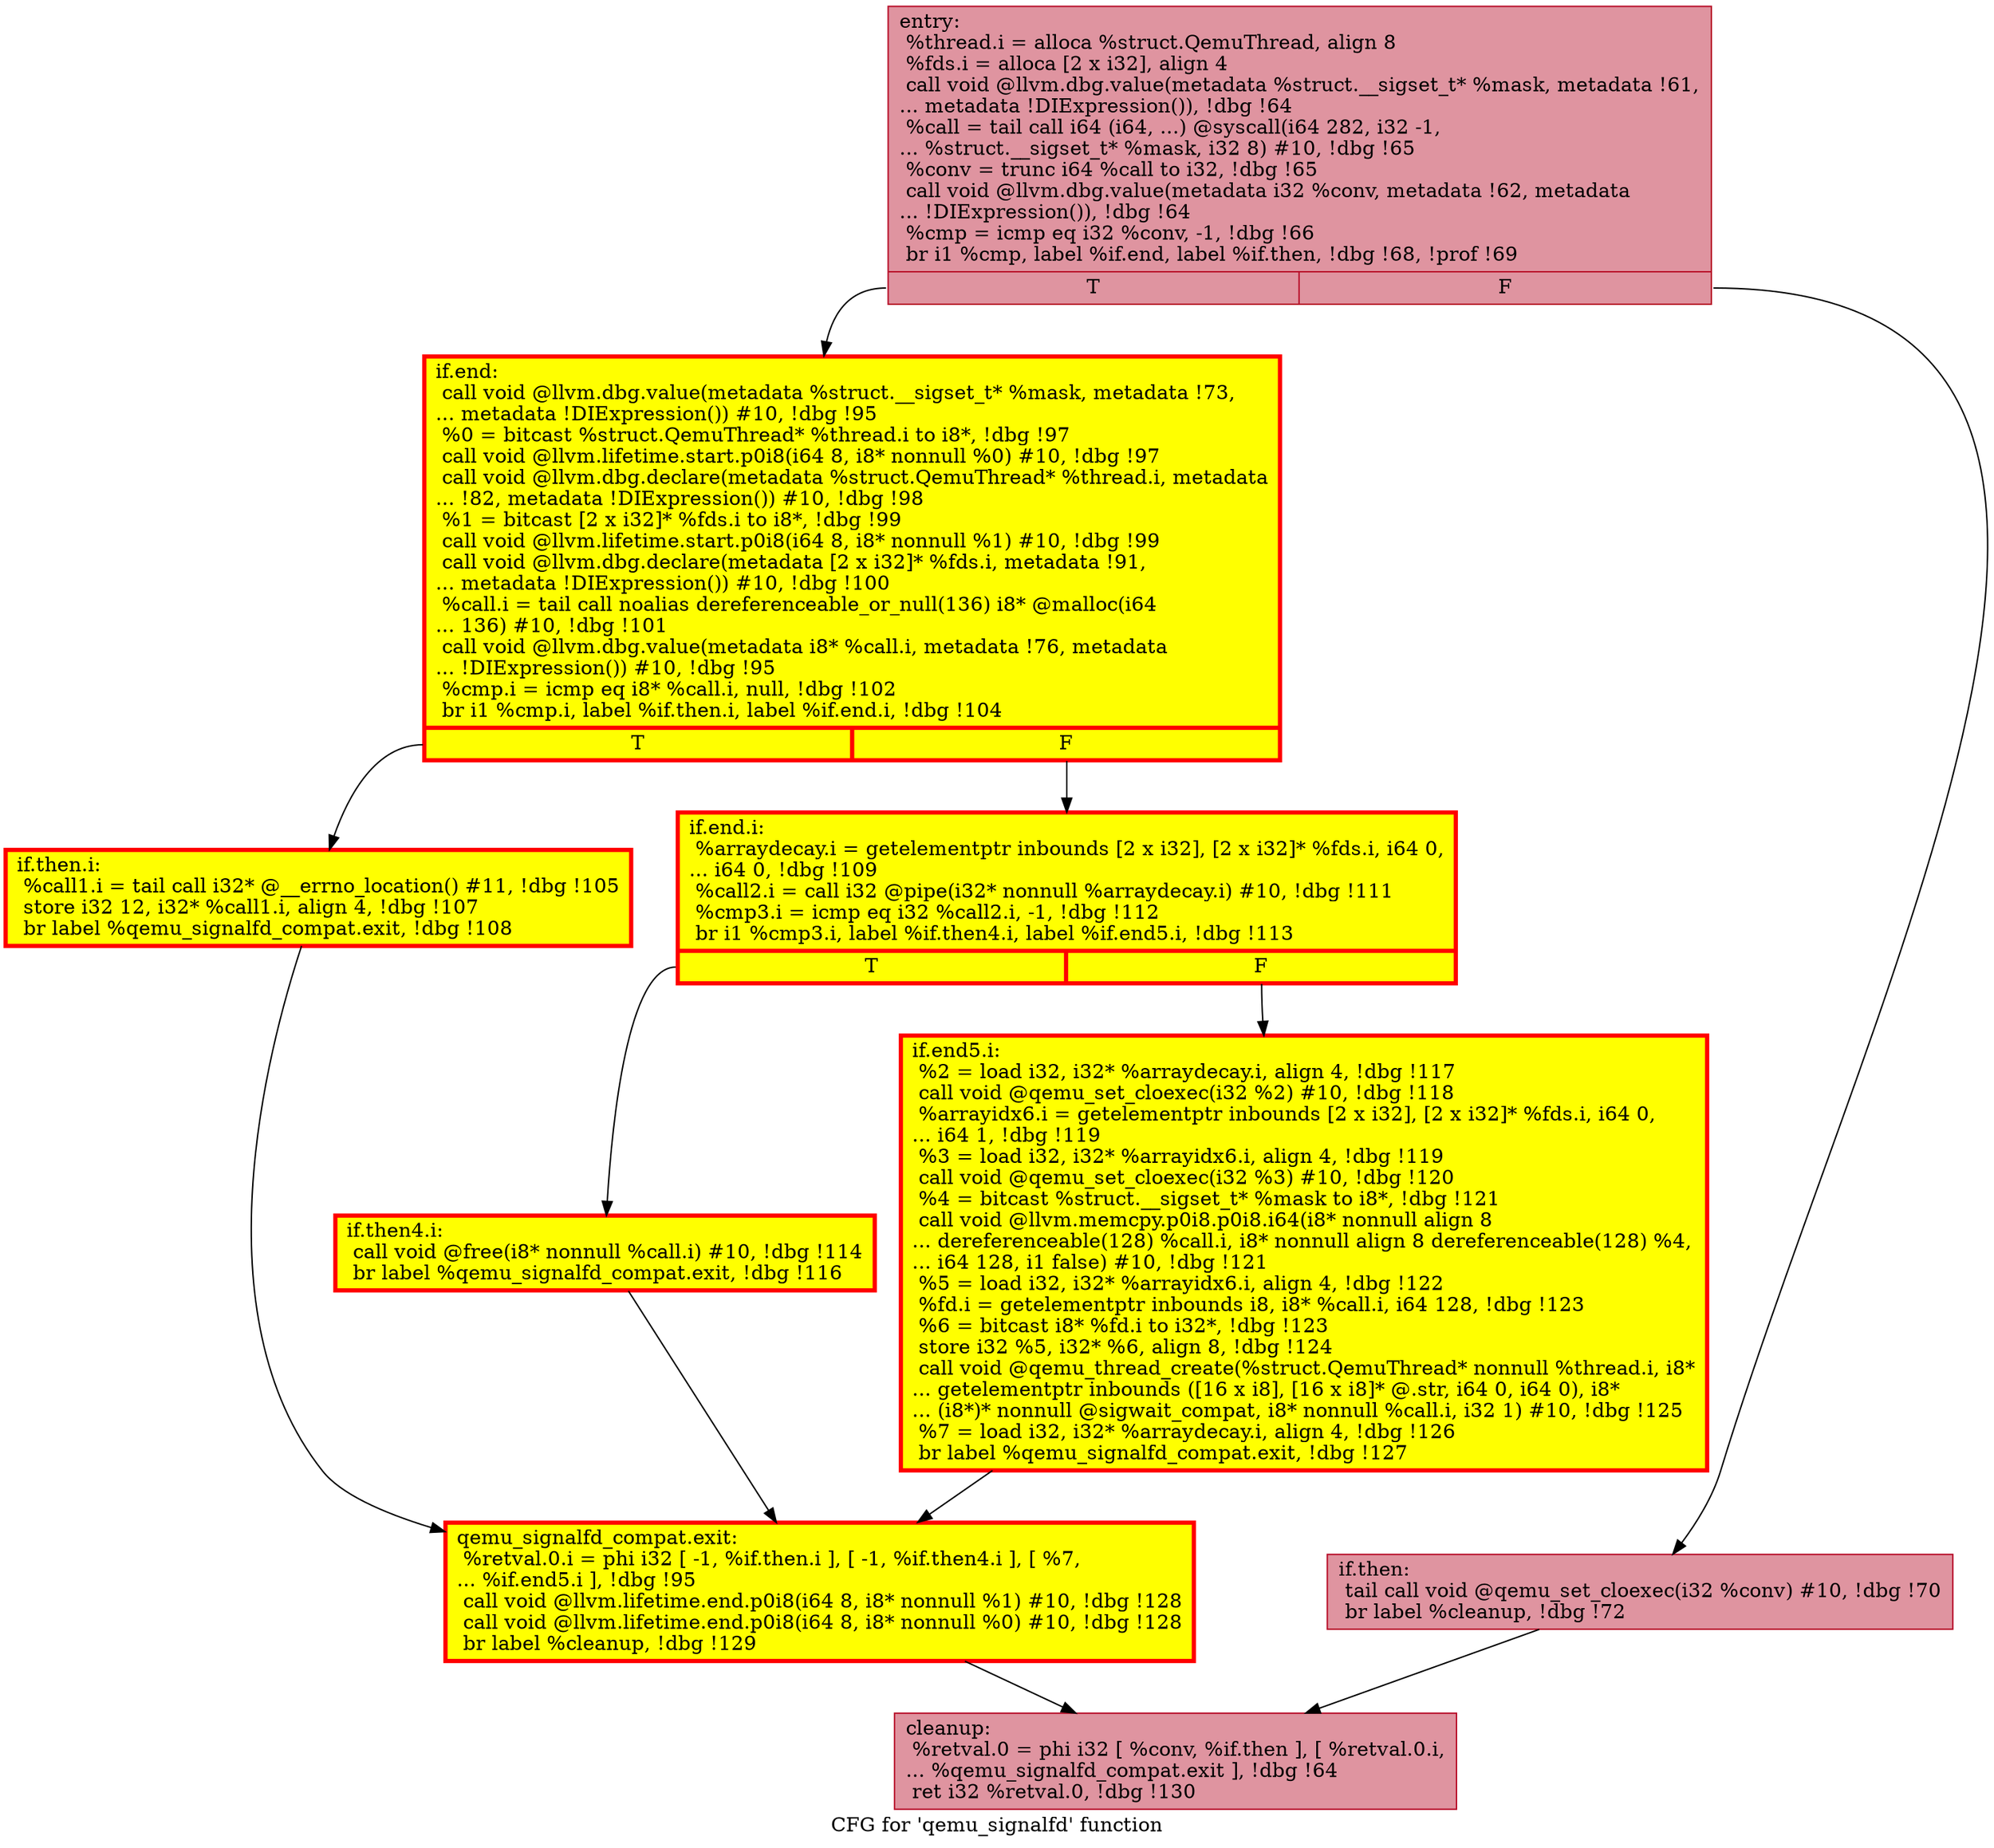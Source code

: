 digraph "CFG for 'qemu_signalfd' function" {
	label="CFG for 'qemu_signalfd' function";

	Node0x55e4e4a2fc30 [shape=record,color="#b70d28ff", style=filled, fillcolor="#b70d2870",label="{entry:\l  %thread.i = alloca %struct.QemuThread, align 8\l  %fds.i = alloca [2 x i32], align 4\l  call void @llvm.dbg.value(metadata %struct.__sigset_t* %mask, metadata !61,\l... metadata !DIExpression()), !dbg !64\l  %call = tail call i64 (i64, ...) @syscall(i64 282, i32 -1,\l... %struct.__sigset_t* %mask, i32 8) #10, !dbg !65\l  %conv = trunc i64 %call to i32, !dbg !65\l  call void @llvm.dbg.value(metadata i32 %conv, metadata !62, metadata\l... !DIExpression()), !dbg !64\l  %cmp = icmp eq i32 %conv, -1, !dbg !66\l  br i1 %cmp, label %if.end, label %if.then, !dbg !68, !prof !69\l|{<s0>T|<s1>F}}"];
	Node0x55e4e4a2fc30:s0 -> Node0x55e4e4a7e660;
	Node0x55e4e4a2fc30:s1 -> Node0x55e4e4a7e610;
	Node0x55e4e4a7e610 [shape=record,color="#b70d28ff", style=filled, fillcolor="#b70d2870",label="{if.then:                                          \l  tail call void @qemu_set_cloexec(i32 %conv) #10, !dbg !70\l  br label %cleanup, !dbg !72\l}"];
	Node0x55e4e4a7e610 -> Node0x55e4e4a7eb50;
	Node0x55e4e4a7e660 [shape=record,penwidth=3.0, style="filled", color="red", fillcolor="yellow",label="{if.end:                                           \l  call void @llvm.dbg.value(metadata %struct.__sigset_t* %mask, metadata !73,\l... metadata !DIExpression()) #10, !dbg !95\l  %0 = bitcast %struct.QemuThread* %thread.i to i8*, !dbg !97\l  call void @llvm.lifetime.start.p0i8(i64 8, i8* nonnull %0) #10, !dbg !97\l  call void @llvm.dbg.declare(metadata %struct.QemuThread* %thread.i, metadata\l... !82, metadata !DIExpression()) #10, !dbg !98\l  %1 = bitcast [2 x i32]* %fds.i to i8*, !dbg !99\l  call void @llvm.lifetime.start.p0i8(i64 8, i8* nonnull %1) #10, !dbg !99\l  call void @llvm.dbg.declare(metadata [2 x i32]* %fds.i, metadata !91,\l... metadata !DIExpression()) #10, !dbg !100\l  %call.i = tail call noalias dereferenceable_or_null(136) i8* @malloc(i64\l... 136) #10, !dbg !101\l  call void @llvm.dbg.value(metadata i8* %call.i, metadata !76, metadata\l... !DIExpression()) #10, !dbg !95\l  %cmp.i = icmp eq i8* %call.i, null, !dbg !102\l  br i1 %cmp.i, label %if.then.i, label %if.end.i, !dbg !104\l|{<s0>T|<s1>F}}"];
	Node0x55e4e4a7e660:s0 -> Node0x55e4e4b6e6f0;
	Node0x55e4e4a7e660:s1 -> Node0x55e4e4b65dc0;
	Node0x55e4e4b6e6f0 [shape=record,penwidth=3.0, style="filled", color="red", fillcolor="yellow",label="{if.then.i:                                        \l  %call1.i = tail call i32* @__errno_location() #11, !dbg !105\l  store i32 12, i32* %call1.i, align 4, !dbg !107\l  br label %qemu_signalfd_compat.exit, !dbg !108\l}"];
	Node0x55e4e4b6e6f0 -> Node0x55e4e4b6f120;
	Node0x55e4e4b65dc0 [shape=record,penwidth=3.0, style="filled", color="red", fillcolor="yellow",label="{if.end.i:                                         \l  %arraydecay.i = getelementptr inbounds [2 x i32], [2 x i32]* %fds.i, i64 0,\l... i64 0, !dbg !109\l  %call2.i = call i32 @pipe(i32* nonnull %arraydecay.i) #10, !dbg !111\l  %cmp3.i = icmp eq i32 %call2.i, -1, !dbg !112\l  br i1 %cmp3.i, label %if.then4.i, label %if.end5.i, !dbg !113\l|{<s0>T|<s1>F}}"];
	Node0x55e4e4b65dc0:s0 -> Node0x55e4e4b6e560;
	Node0x55e4e4b65dc0:s1 -> Node0x55e4e4a8a490;
	Node0x55e4e4b6e560 [shape=record,penwidth=3.0, style="filled", color="red", fillcolor="yellow",label="{if.then4.i:                                       \l  call void @free(i8* nonnull %call.i) #10, !dbg !114\l  br label %qemu_signalfd_compat.exit, !dbg !116\l}"];
	Node0x55e4e4b6e560 -> Node0x55e4e4b6f120;
	Node0x55e4e4a8a490 [shape=record,penwidth=3.0, style="filled", color="red", fillcolor="yellow",label="{if.end5.i:                                        \l  %2 = load i32, i32* %arraydecay.i, align 4, !dbg !117\l  call void @qemu_set_cloexec(i32 %2) #10, !dbg !118\l  %arrayidx6.i = getelementptr inbounds [2 x i32], [2 x i32]* %fds.i, i64 0,\l... i64 1, !dbg !119\l  %3 = load i32, i32* %arrayidx6.i, align 4, !dbg !119\l  call void @qemu_set_cloexec(i32 %3) #10, !dbg !120\l  %4 = bitcast %struct.__sigset_t* %mask to i8*, !dbg !121\l  call void @llvm.memcpy.p0i8.p0i8.i64(i8* nonnull align 8\l... dereferenceable(128) %call.i, i8* nonnull align 8 dereferenceable(128) %4,\l... i64 128, i1 false) #10, !dbg !121\l  %5 = load i32, i32* %arrayidx6.i, align 4, !dbg !122\l  %fd.i = getelementptr inbounds i8, i8* %call.i, i64 128, !dbg !123\l  %6 = bitcast i8* %fd.i to i32*, !dbg !123\l  store i32 %5, i32* %6, align 8, !dbg !124\l  call void @qemu_thread_create(%struct.QemuThread* nonnull %thread.i, i8*\l... getelementptr inbounds ([16 x i8], [16 x i8]* @.str, i64 0, i64 0), i8*\l... (i8*)* nonnull @sigwait_compat, i8* nonnull %call.i, i32 1) #10, !dbg !125\l  %7 = load i32, i32* %arraydecay.i, align 4, !dbg !126\l  br label %qemu_signalfd_compat.exit, !dbg !127\l}"];
	Node0x55e4e4a8a490 -> Node0x55e4e4b6f120;
	Node0x55e4e4b6f120 [shape=record,penwidth=3.0, style="filled", color="red", fillcolor="yellow",label="{qemu_signalfd_compat.exit:                        \l  %retval.0.i = phi i32 [ -1, %if.then.i ], [ -1, %if.then4.i ], [ %7,\l... %if.end5.i ], !dbg !95\l  call void @llvm.lifetime.end.p0i8(i64 8, i8* nonnull %1) #10, !dbg !128\l  call void @llvm.lifetime.end.p0i8(i64 8, i8* nonnull %0) #10, !dbg !128\l  br label %cleanup, !dbg !129\l}"];
	Node0x55e4e4b6f120 -> Node0x55e4e4a7eb50;
	Node0x55e4e4a7eb50 [shape=record,color="#b70d28ff", style=filled, fillcolor="#b70d2870",label="{cleanup:                                          \l  %retval.0 = phi i32 [ %conv, %if.then ], [ %retval.0.i,\l... %qemu_signalfd_compat.exit ], !dbg !64\l  ret i32 %retval.0, !dbg !130\l}"];
}
